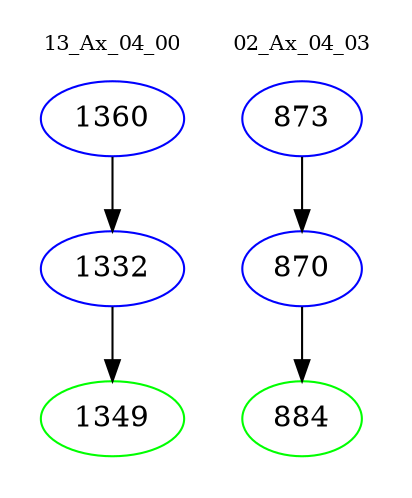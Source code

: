 digraph{
subgraph cluster_0 {
color = white
label = "13_Ax_04_00";
fontsize=10;
T0_1360 [label="1360", color="blue"]
T0_1360 -> T0_1332 [color="black"]
T0_1332 [label="1332", color="blue"]
T0_1332 -> T0_1349 [color="black"]
T0_1349 [label="1349", color="green"]
}
subgraph cluster_1 {
color = white
label = "02_Ax_04_03";
fontsize=10;
T1_873 [label="873", color="blue"]
T1_873 -> T1_870 [color="black"]
T1_870 [label="870", color="blue"]
T1_870 -> T1_884 [color="black"]
T1_884 [label="884", color="green"]
}
}
